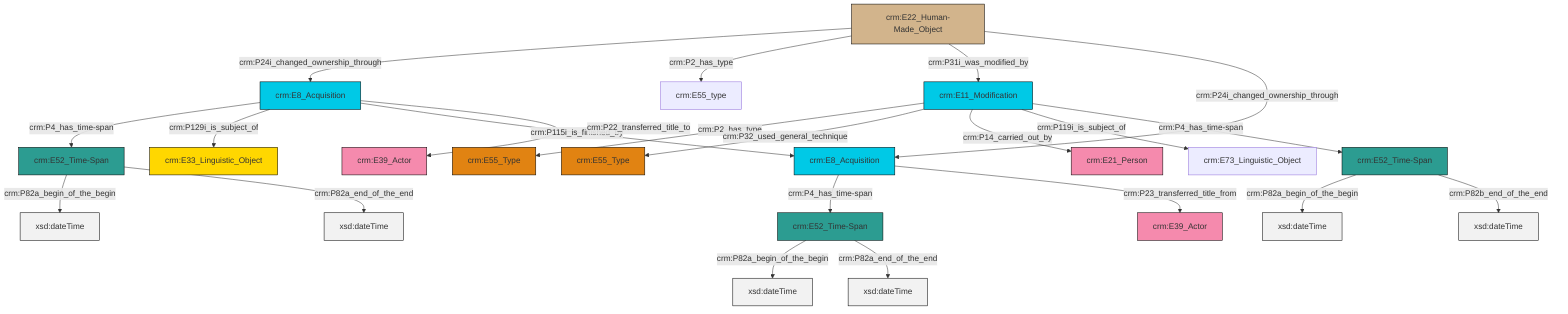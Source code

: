graph TD
classDef Literal fill:#f2f2f2,stroke:#000000;
classDef CRM_Entity fill:#FFFFFF,stroke:#000000;
classDef Temporal_Entity fill:#00C9E6, stroke:#000000;
classDef Type fill:#E18312, stroke:#000000;
classDef Time-Span fill:#2C9C91, stroke:#000000;
classDef Appellation fill:#FFEB7F, stroke:#000000;
classDef Place fill:#008836, stroke:#000000;
classDef Persistent_Item fill:#B266B2, stroke:#000000;
classDef Conceptual_Object fill:#FFD700, stroke:#000000;
classDef Physical_Thing fill:#D2B48C, stroke:#000000;
classDef Actor fill:#f58aad, stroke:#000000;
classDef PC_Classes fill:#4ce600, stroke:#000000;
classDef Multi fill:#cccccc,stroke:#000000;

0["crm:E11_Modification"]:::Temporal_Entity -->|crm:P2_has_type| 1["crm:E55_Type"]:::Type
4["crm:E22_Human-Made_Object"]:::Physical_Thing -->|crm:P24i_changed_ownership_through| 5["crm:E8_Acquisition"]:::Temporal_Entity
6["crm:E52_Time-Span"]:::Time-Span -->|crm:P82a_begin_of_the_begin| 7[xsd:dateTime]:::Literal
8["crm:E8_Acquisition"]:::Temporal_Entity -->|crm:P4_has_time-span| 9["crm:E52_Time-Span"]:::Time-Span
5["crm:E8_Acquisition"]:::Temporal_Entity -->|crm:P4_has_time-span| 6["crm:E52_Time-Span"]:::Time-Span
5["crm:E8_Acquisition"]:::Temporal_Entity -->|crm:P129i_is_subject_of| 12["crm:E33_Linguistic_Object"]:::Conceptual_Object
0["crm:E11_Modification"]:::Temporal_Entity -->|crm:P32_used_general_technique| 13["crm:E55_Type"]:::Type
14["crm:E52_Time-Span"]:::Time-Span -->|crm:P82a_begin_of_the_begin| 15[xsd:dateTime]:::Literal
14["crm:E52_Time-Span"]:::Time-Span -->|crm:P82b_end_of_the_end| 16[xsd:dateTime]:::Literal
5["crm:E8_Acquisition"]:::Temporal_Entity -->|crm:P115i_is_finished_by| 8["crm:E8_Acquisition"]:::Temporal_Entity
4["crm:E22_Human-Made_Object"]:::Physical_Thing -->|crm:P2_has_type| 23["crm:E55_type"]:::Default
9["crm:E52_Time-Span"]:::Time-Span -->|crm:P82a_begin_of_the_begin| 24[xsd:dateTime]:::Literal
5["crm:E8_Acquisition"]:::Temporal_Entity -->|crm:P22_transferred_title_to| 20["crm:E39_Actor"]:::Actor
8["crm:E8_Acquisition"]:::Temporal_Entity -->|crm:P23_transferred_title_from| 26["crm:E39_Actor"]:::Actor
6["crm:E52_Time-Span"]:::Time-Span -->|crm:P82a_end_of_the_end| 27[xsd:dateTime]:::Literal
9["crm:E52_Time-Span"]:::Time-Span -->|crm:P82a_end_of_the_end| 31[xsd:dateTime]:::Literal
0["crm:E11_Modification"]:::Temporal_Entity -->|crm:P14_carried_out_by| 2["crm:E21_Person"]:::Actor
4["crm:E22_Human-Made_Object"]:::Physical_Thing -->|crm:P31i_was_modified_by| 0["crm:E11_Modification"]:::Temporal_Entity
0["crm:E11_Modification"]:::Temporal_Entity -->|crm:P119i_is_subject_of| 28["crm:E73_Linguistic_Object"]:::Default
4["crm:E22_Human-Made_Object"]:::Physical_Thing -->|crm:P24i_changed_ownership_through| 8["crm:E8_Acquisition"]:::Temporal_Entity
0["crm:E11_Modification"]:::Temporal_Entity -->|crm:P4_has_time-span| 14["crm:E52_Time-Span"]:::Time-Span
